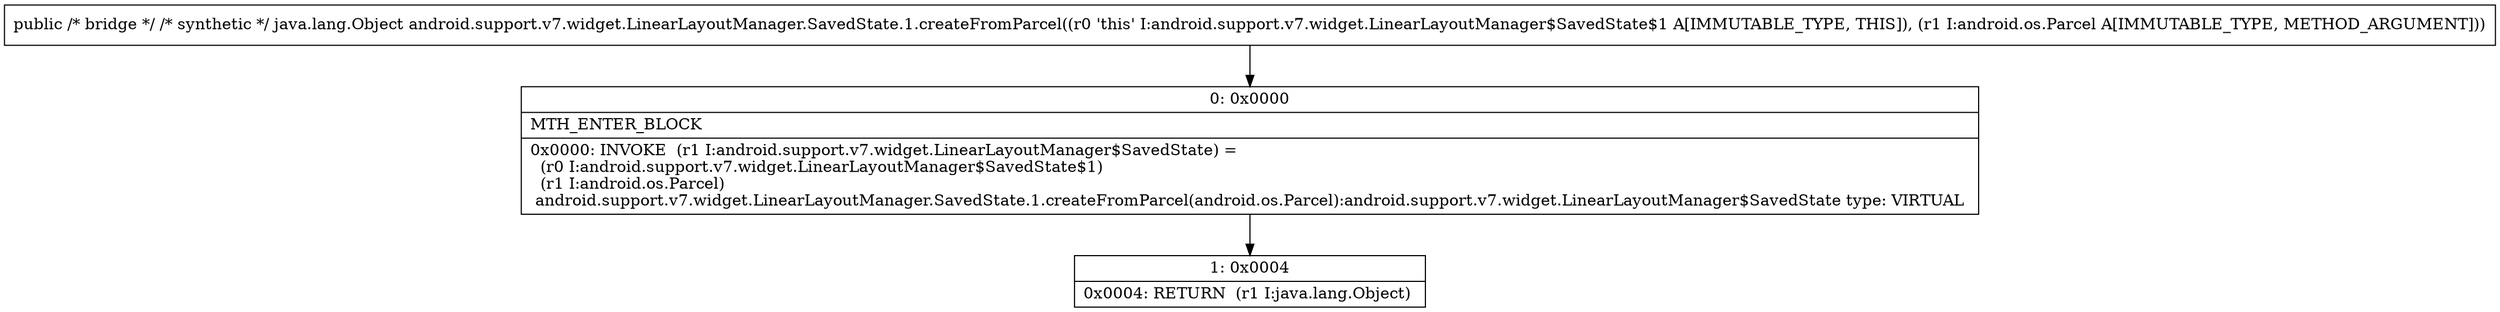 digraph "CFG forandroid.support.v7.widget.LinearLayoutManager.SavedState.1.createFromParcel(Landroid\/os\/Parcel;)Ljava\/lang\/Object;" {
Node_0 [shape=record,label="{0\:\ 0x0000|MTH_ENTER_BLOCK\l|0x0000: INVOKE  (r1 I:android.support.v7.widget.LinearLayoutManager$SavedState) = \l  (r0 I:android.support.v7.widget.LinearLayoutManager$SavedState$1)\l  (r1 I:android.os.Parcel)\l android.support.v7.widget.LinearLayoutManager.SavedState.1.createFromParcel(android.os.Parcel):android.support.v7.widget.LinearLayoutManager$SavedState type: VIRTUAL \l}"];
Node_1 [shape=record,label="{1\:\ 0x0004|0x0004: RETURN  (r1 I:java.lang.Object) \l}"];
MethodNode[shape=record,label="{public \/* bridge *\/ \/* synthetic *\/ java.lang.Object android.support.v7.widget.LinearLayoutManager.SavedState.1.createFromParcel((r0 'this' I:android.support.v7.widget.LinearLayoutManager$SavedState$1 A[IMMUTABLE_TYPE, THIS]), (r1 I:android.os.Parcel A[IMMUTABLE_TYPE, METHOD_ARGUMENT])) }"];
MethodNode -> Node_0;
Node_0 -> Node_1;
}

